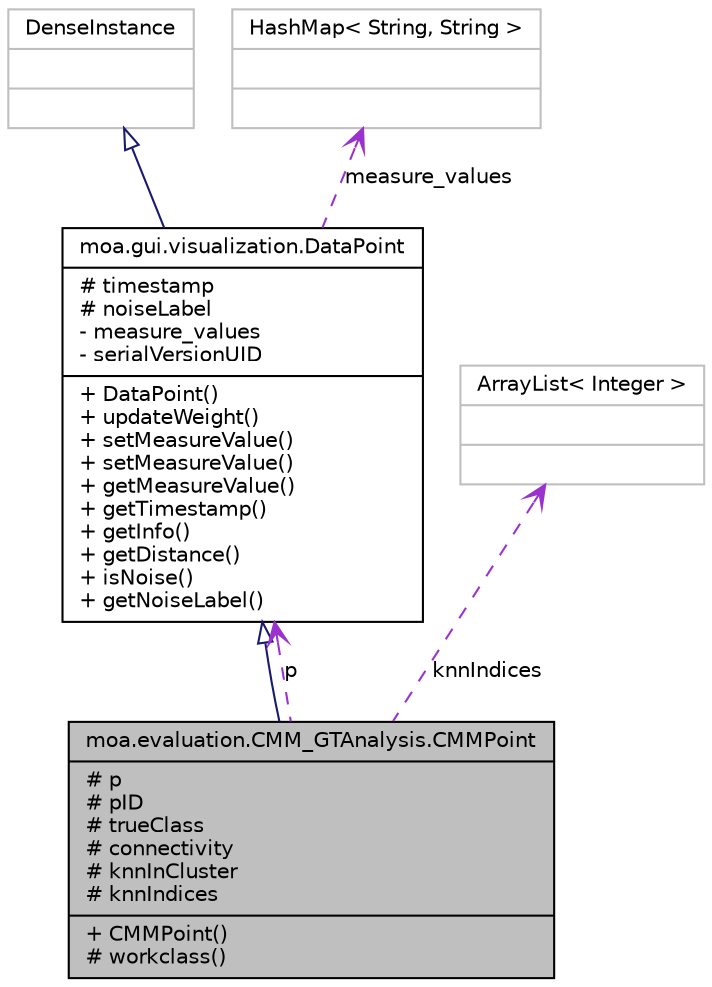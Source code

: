 digraph G
{
  edge [fontname="Helvetica",fontsize="10",labelfontname="Helvetica",labelfontsize="10"];
  node [fontname="Helvetica",fontsize="10",shape=record];
  Node1 [label="{moa.evaluation.CMM_GTAnalysis.CMMPoint\n|# p\l# pID\l# trueClass\l# connectivity\l# knnInCluster\l# knnIndices\l|+ CMMPoint()\l# workclass()\l}",height=0.2,width=0.4,color="black", fillcolor="grey75", style="filled" fontcolor="black"];
  Node2 -> Node1 [dir=back,color="midnightblue",fontsize="10",style="solid",arrowtail="empty",fontname="Helvetica"];
  Node2 [label="{moa.gui.visualization.DataPoint\n|# timestamp\l# noiseLabel\l- measure_values\l- serialVersionUID\l|+ DataPoint()\l+ updateWeight()\l+ setMeasureValue()\l+ setMeasureValue()\l+ getMeasureValue()\l+ getTimestamp()\l+ getInfo()\l+ getDistance()\l+ isNoise()\l+ getNoiseLabel()\l}",height=0.2,width=0.4,color="black", fillcolor="white", style="filled",URL="$classmoa_1_1gui_1_1visualization_1_1DataPoint.html"];
  Node3 -> Node2 [dir=back,color="midnightblue",fontsize="10",style="solid",arrowtail="empty",fontname="Helvetica"];
  Node3 [label="{DenseInstance\n||}",height=0.2,width=0.4,color="grey75", fillcolor="white", style="filled"];
  Node4 -> Node2 [dir=back,color="darkorchid3",fontsize="10",style="dashed",label="measure_values",arrowtail="open",fontname="Helvetica"];
  Node4 [label="{HashMap\< String, String \>\n||}",height=0.2,width=0.4,color="grey75", fillcolor="white", style="filled"];
  Node5 -> Node1 [dir=back,color="darkorchid3",fontsize="10",style="dashed",label="knnIndices",arrowtail="open",fontname="Helvetica"];
  Node5 [label="{ArrayList\< Integer \>\n||}",height=0.2,width=0.4,color="grey75", fillcolor="white", style="filled"];
  Node2 -> Node1 [dir=back,color="darkorchid3",fontsize="10",style="dashed",label="p",arrowtail="open",fontname="Helvetica"];
}
